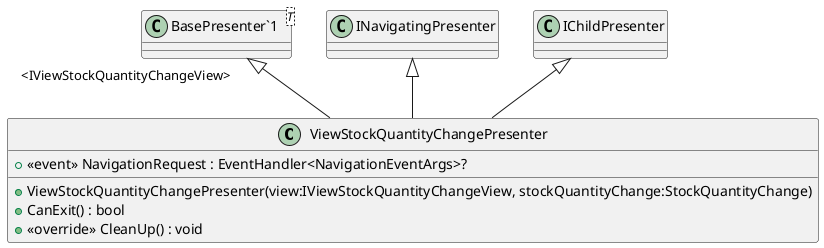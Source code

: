 @startuml
class ViewStockQuantityChangePresenter {
    +  <<event>> NavigationRequest : EventHandler<NavigationEventArgs>? 
    + ViewStockQuantityChangePresenter(view:IViewStockQuantityChangeView, stockQuantityChange:StockQuantityChange)
    + CanExit() : bool
    + <<override>> CleanUp() : void
}
class "BasePresenter`1"<T> {
}
"BasePresenter`1" "<IViewStockQuantityChangeView>" <|-- ViewStockQuantityChangePresenter
INavigatingPresenter <|-- ViewStockQuantityChangePresenter
IChildPresenter <|-- ViewStockQuantityChangePresenter
@enduml
